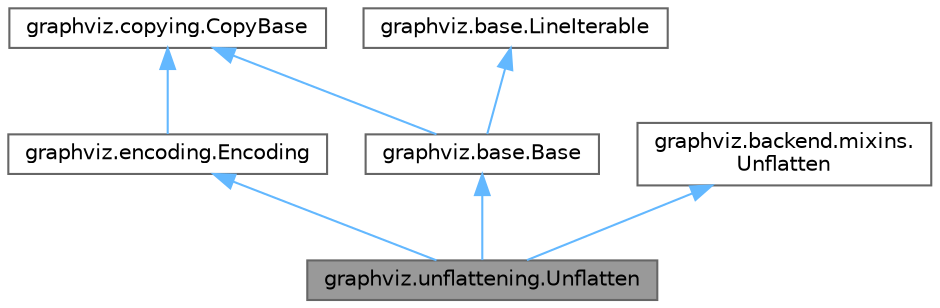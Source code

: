 digraph "graphviz.unflattening.Unflatten"
{
 // LATEX_PDF_SIZE
  bgcolor="transparent";
  edge [fontname=Helvetica,fontsize=10,labelfontname=Helvetica,labelfontsize=10];
  node [fontname=Helvetica,fontsize=10,shape=box,height=0.2,width=0.4];
  Node1 [id="Node000001",label="graphviz.unflattening.Unflatten",height=0.2,width=0.4,color="gray40", fillcolor="grey60", style="filled", fontcolor="black",tooltip=" "];
  Node2 -> Node1 [id="edge1_Node000001_Node000002",dir="back",color="steelblue1",style="solid",tooltip=" "];
  Node2 [id="Node000002",label="graphviz.encoding.Encoding",height=0.2,width=0.4,color="gray40", fillcolor="white", style="filled",URL="$classgraphviz_1_1encoding_1_1_encoding.html",tooltip=" "];
  Node3 -> Node2 [id="edge2_Node000002_Node000003",dir="back",color="steelblue1",style="solid",tooltip=" "];
  Node3 [id="Node000003",label="graphviz.copying.CopyBase",height=0.2,width=0.4,color="gray40", fillcolor="white", style="filled",URL="$classgraphviz_1_1copying_1_1_copy_base.html",tooltip=" "];
  Node4 -> Node1 [id="edge3_Node000001_Node000004",dir="back",color="steelblue1",style="solid",tooltip=" "];
  Node4 [id="Node000004",label="graphviz.base.Base",height=0.2,width=0.4,color="gray40", fillcolor="white", style="filled",URL="$classgraphviz_1_1base_1_1_base.html",tooltip=" "];
  Node5 -> Node4 [id="edge4_Node000004_Node000005",dir="back",color="steelblue1",style="solid",tooltip=" "];
  Node5 [id="Node000005",label="graphviz.base.LineIterable",height=0.2,width=0.4,color="gray40", fillcolor="white", style="filled",URL="$classgraphviz_1_1base_1_1_line_iterable.html",tooltip=" "];
  Node3 -> Node4 [id="edge5_Node000004_Node000003",dir="back",color="steelblue1",style="solid",tooltip=" "];
  Node6 -> Node1 [id="edge6_Node000001_Node000006",dir="back",color="steelblue1",style="solid",tooltip=" "];
  Node6 [id="Node000006",label="graphviz.backend.mixins.\lUnflatten",height=0.2,width=0.4,color="gray40", fillcolor="white", style="filled",URL="$classgraphviz_1_1backend_1_1mixins_1_1_unflatten.html",tooltip=" "];
}
